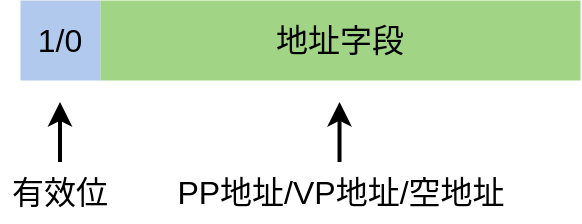 <mxfile version="20.8.16" type="device"><diagram name="第 1 页" id="tb3v8nclcquIFt1ZBuiR"><mxGraphModel dx="1194" dy="747" grid="1" gridSize="10" guides="1" tooltips="1" connect="1" arrows="1" fold="1" page="1" pageScale="1" pageWidth="1169" pageHeight="827" math="0" shadow="0"><root><mxCell id="0"/><mxCell id="1" parent="0"/><mxCell id="bfownlRKBkk9tGhmdBId-19" value="1/0" style="rounded=0;whiteSpace=wrap;html=1;strokeColor=none;strokeWidth=0;fontSize=16;fontColor=#000000;fillColor=#A9C4EB;opacity=90;" parent="1" vertex="1"><mxGeometry x="400" y="359" width="40" height="40" as="geometry"/></mxCell><mxCell id="bfownlRKBkk9tGhmdBId-20" value="地址字段" style="rounded=0;whiteSpace=wrap;html=1;strokeColor=none;strokeWidth=0;fontSize=16;fontColor=#000000;fillColor=#97D077;opacity=90;" parent="1" vertex="1"><mxGeometry x="440" y="359" width="240" height="40" as="geometry"/></mxCell><mxCell id="p_73J-bqSJM1Wq4nIJRZ-2" value="" style="endArrow=classic;html=1;rounded=0;fontColor=#000000;strokeWidth=2;" parent="1" edge="1"><mxGeometry width="50" height="50" relative="1" as="geometry"><mxPoint x="420" y="440" as="sourcePoint"/><mxPoint x="420" y="410" as="targetPoint"/></mxGeometry></mxCell><mxCell id="p_73J-bqSJM1Wq4nIJRZ-3" value="有效位" style="text;html=1;strokeColor=none;fillColor=none;align=center;verticalAlign=middle;whiteSpace=wrap;rounded=0;fontColor=#000000;fontSize=16;" parent="1" vertex="1"><mxGeometry x="390" y="440" width="60" height="30" as="geometry"/></mxCell><mxCell id="p_73J-bqSJM1Wq4nIJRZ-4" value="" style="endArrow=classic;html=1;rounded=0;fontColor=#000000;strokeWidth=2;" parent="1" edge="1"><mxGeometry width="50" height="50" relative="1" as="geometry"><mxPoint x="559.76" y="440" as="sourcePoint"/><mxPoint x="559.76" y="410" as="targetPoint"/></mxGeometry></mxCell><mxCell id="p_73J-bqSJM1Wq4nIJRZ-5" value="PP地址/VP地址/空地址" style="text;html=1;strokeColor=none;fillColor=none;align=center;verticalAlign=middle;whiteSpace=wrap;rounded=0;fontSize=16;fontColor=#000000;" parent="1" vertex="1"><mxGeometry x="473" y="440" width="175" height="30" as="geometry"/></mxCell></root></mxGraphModel></diagram></mxfile>